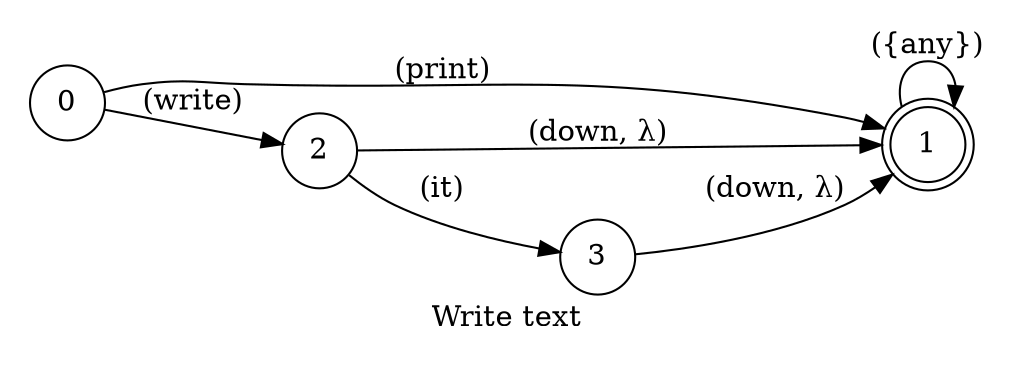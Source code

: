 digraph Write {
    id="write";
    label="Write text";
    lang="en-US";
    langName="English";
    pad="0.2";
    rankdir=LR;
    node[shape=doublecircle]; 1;
    node[shape=circle];

    0 -> 1 [label="(print)"];
    0 -> 2 [label="(write)"];
    2 -> 1 [label="(down, λ)"];
    2 -> 3 [label="(it)"];
    3 -> 1 [label="(down, λ)"];
    1 -> 1 [label="({any})", store=text];

    title="Write text";
    desc="Write some text in the editor";
}